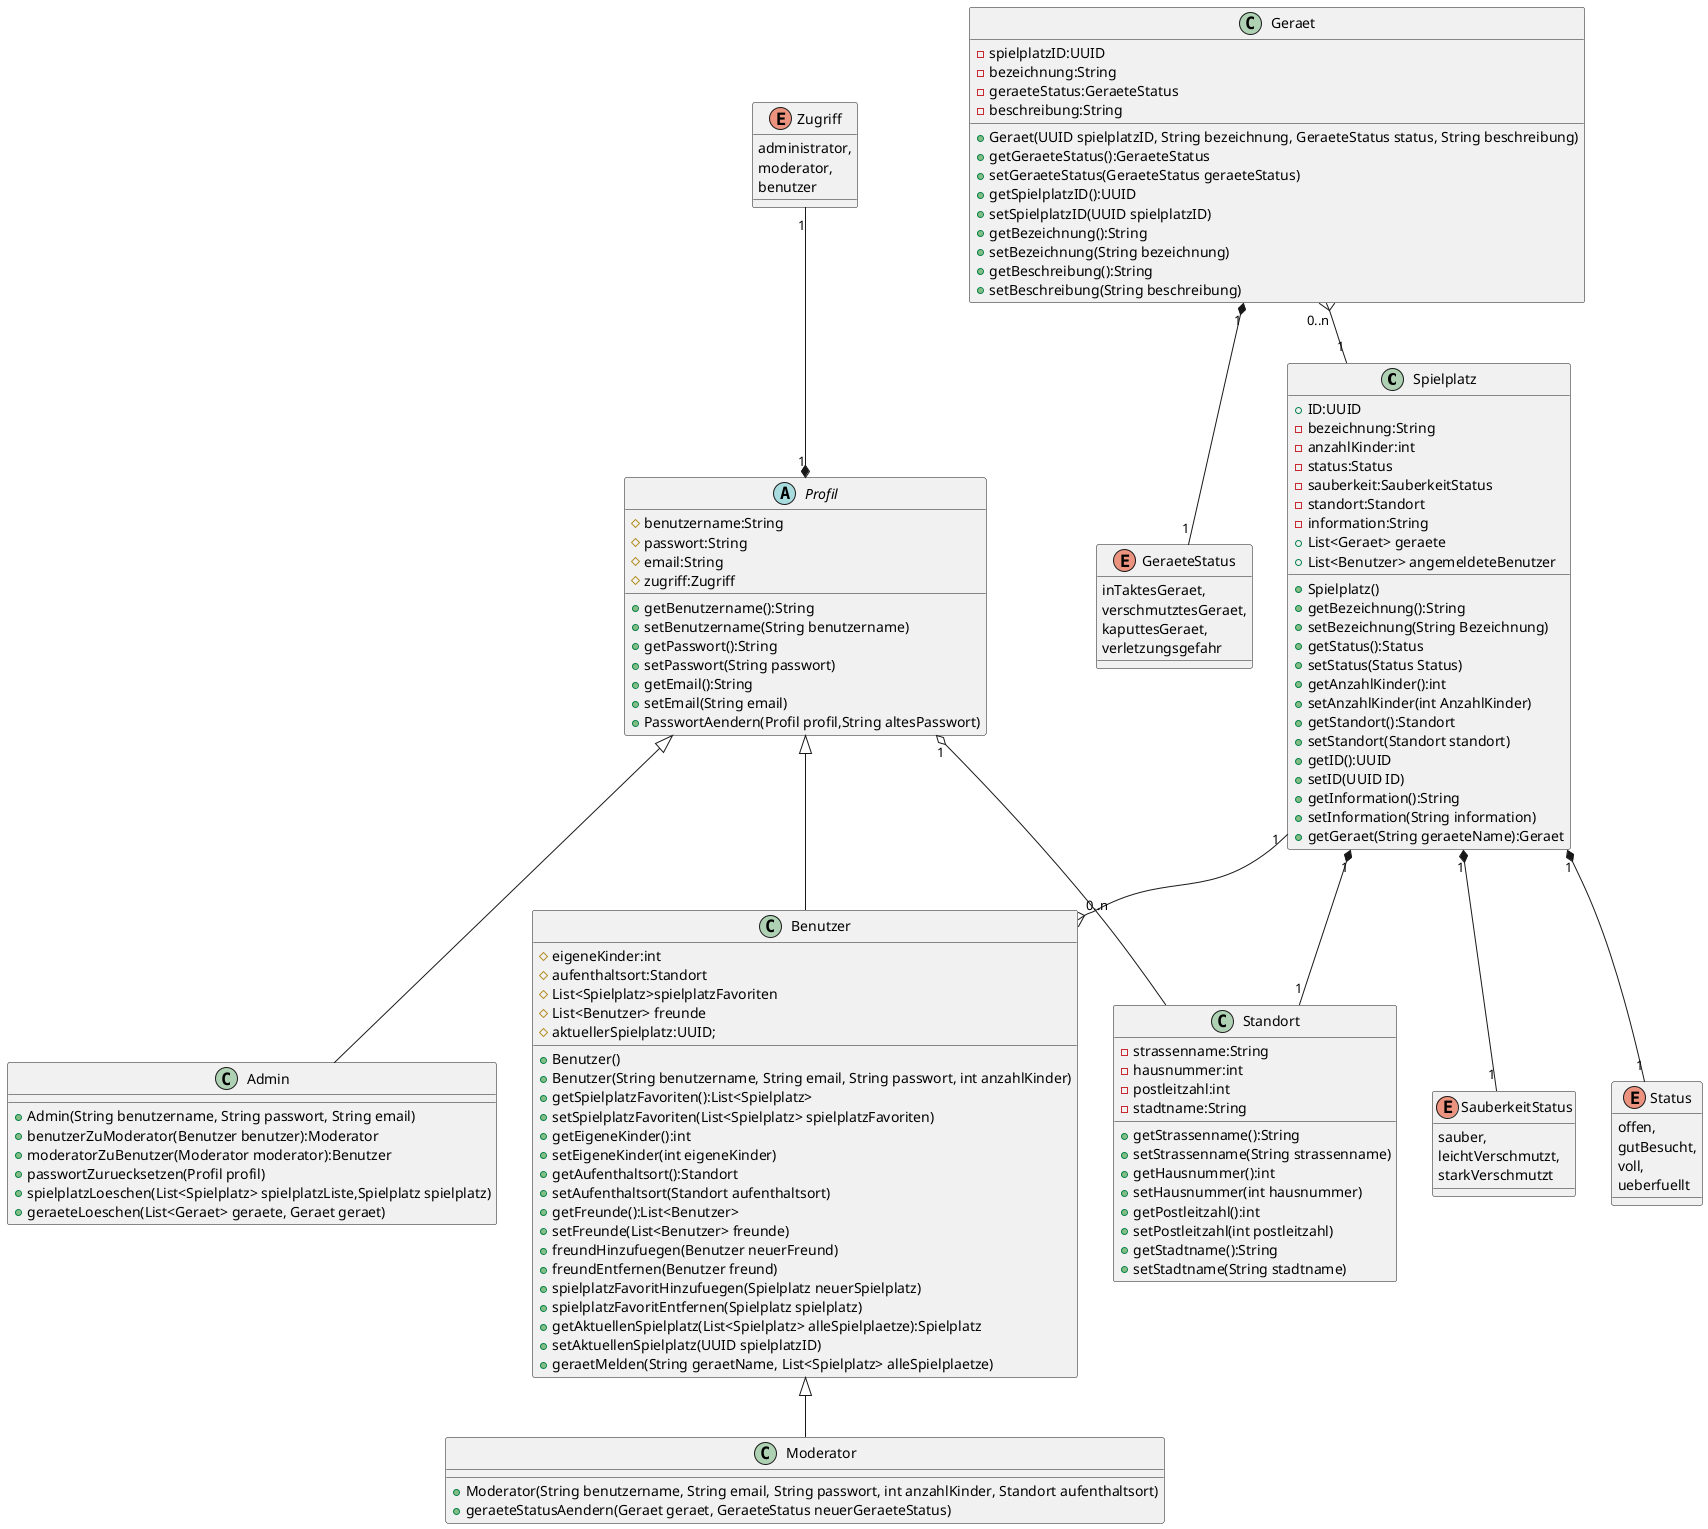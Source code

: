 @startuml
skinparam shadowing false

class Spielplatz {
  +ID:UUID
  -bezeichnung:String
  -anzahlKinder:int
  -status:Status
  -sauberkeit:SauberkeitStatus
  -standort:Standort
  -information:String
  +List<Geraet> geraete
  +List<Benutzer> angemeldeteBenutzer

  +Spielplatz()
  +getBezeichnung():String
  +setBezeichnung(String Bezeichnung)
  +getStatus():Status
  +setStatus(Status Status)
  +getAnzahlKinder():int
  +setAnzahlKinder(int AnzahlKinder)
  +getStandort():Standort
  +setStandort(Standort standort)
  +getID():UUID
  +setID(UUID ID)
  +getInformation():String
  +setInformation(String information)
  +getGeraet(String geraeteName):Geraet
}

class Standort{
 -strassenname:String
 -hausnummer:int
 -postleitzahl:int
 -stadtname:String

 +getStrassenname():String
 +setStrassenname(String strassenname)
 +getHausnummer():int
 +setHausnummer(int hausnummer)
 +getPostleitzahl():int
 +setPostleitzahl(int postleitzahl)
 +getStadtname():String
 +setStadtname(String stadtname)
}

class Geraet{
-spielplatzID:UUID
-bezeichnung:String
-geraeteStatus:GeraeteStatus
-beschreibung:String

+Geraet(UUID spielplatzID, String bezeichnung, GeraeteStatus status, String beschreibung)
+getGeraeteStatus():GeraeteStatus
+setGeraeteStatus(GeraeteStatus geraeteStatus)
+getSpielplatzID():UUID
+setSpielplatzID(UUID spielplatzID)
+getBezeichnung():String
+setBezeichnung(String bezeichnung)
+getBeschreibung():String
+setBeschreibung(String beschreibung)
}
enum GeraeteStatus{
    inTaktesGeraet,
    verschmutztesGeraet,
    kaputtesGeraet,
    verletzungsgefahr
}
enum Status{
 offen,
 gutBesucht,
 voll,
 ueberfuellt
}
enum SauberkeitStatus{
    sauber,
    leichtVerschmutzt,
    starkVerschmutzt
}
enum Zugriff{
 administrator,
 moderator,
 benutzer
}

abstract class Profil{
#benutzername:String
#passwort:String
#email:String
#zugriff:Zugriff

+getBenutzername():String
+setBenutzername(String benutzername)
+getPasswort():String
+setPasswort(String passwort)
+getEmail():String
+setEmail(String email)
+PasswortAendern(Profil profil,String altesPasswort)
}

class Benutzer{
#eigeneKinder:int
#aufenthaltsort:Standort
#List<Spielplatz>spielplatzFavoriten
#List<Benutzer> freunde
#aktuellerSpielplatz:UUID;

+Benutzer()
+Benutzer(String benutzername, String email, String passwort, int anzahlKinder)
+getSpielplatzFavoriten():List<Spielplatz>
+setSpielplatzFavoriten(List<Spielplatz> spielplatzFavoriten)
+getEigeneKinder():int
+setEigeneKinder(int eigeneKinder)
+getAufenthaltsort():Standort
+setAufenthaltsort(Standort aufenthaltsort)
+getFreunde():List<Benutzer>
+setFreunde(List<Benutzer> freunde)
+freundHinzufuegen(Benutzer neuerFreund)
+freundEntfernen(Benutzer freund)
+spielplatzFavoritHinzufuegen(Spielplatz neuerSpielplatz)
+spielplatzFavoritEntfernen(Spielplatz spielplatz)
+getAktuellenSpielplatz(List<Spielplatz> alleSpielplaetze):Spielplatz
+setAktuellenSpielplatz(UUID spielplatzID)
+geraetMelden(String geraetName, List<Spielplatz> alleSpielplaetze)
}

class Admin{
+Admin(String benutzername, String passwort, String email)
+benutzerZuModerator(Benutzer benutzer):Moderator
+moderatorZuBenutzer(Moderator moderator):Benutzer
+passwortZuruecksetzen(Profil profil)
+spielplatzLoeschen(List<Spielplatz> spielplatzListe,Spielplatz spielplatz)
+geraeteLoeschen(List<Geraet> geraete, Geraet geraet)
}

class Moderator{
+Moderator(String benutzername, String email, String passwort, int anzahlKinder, Standort aufenthaltsort)
+geraeteStatusAendern(Geraet geraet, GeraeteStatus neuerGeraeteStatus)
}

Profil <|--Benutzer
Profil <|--Admin
Benutzer <|--Moderator
Spielplatz "1" *-- "1" Standort
Spielplatz "1" *-- "1" Status
Spielplatz "1" *-- "1" SauberkeitStatus
Spielplatz "1" --{ "0..n" Benutzer
Profil "1" o-- Standort
Zugriff "1" --* "1" Profil
Geraet "0..n" }-- "1" Spielplatz
Geraet "1" *-- "1" GeraeteStatus
@enduml
